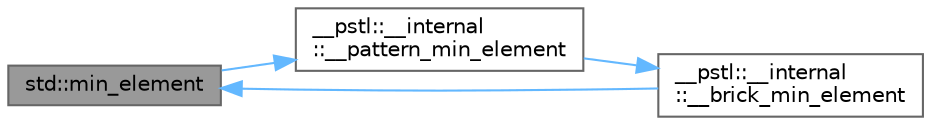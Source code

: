 digraph "std::min_element"
{
 // LATEX_PDF_SIZE
  bgcolor="transparent";
  edge [fontname=Helvetica,fontsize=10,labelfontname=Helvetica,labelfontsize=10];
  node [fontname=Helvetica,fontsize=10,shape=box,height=0.2,width=0.4];
  rankdir="LR";
  Node1 [id="Node000001",label="std::min_element",height=0.2,width=0.4,color="gray40", fillcolor="grey60", style="filled", fontcolor="black",tooltip=" "];
  Node1 -> Node2 [id="edge4_Node000001_Node000002",color="steelblue1",style="solid",tooltip=" "];
  Node2 [id="Node000002",label="__pstl::__internal\l::__pattern_min_element",height=0.2,width=0.4,color="grey40", fillcolor="white", style="filled",URL="$namespace____pstl_1_1____internal.html#afac22840ab45394d57a19b1b5c102a9b",tooltip=" "];
  Node2 -> Node3 [id="edge5_Node000002_Node000003",color="steelblue1",style="solid",tooltip=" "];
  Node3 [id="Node000003",label="__pstl::__internal\l::__brick_min_element",height=0.2,width=0.4,color="grey40", fillcolor="white", style="filled",URL="$namespace____pstl_1_1____internal.html#a5911eb58c7d91507828d829ae22f5a33",tooltip=" "];
  Node3 -> Node1 [id="edge6_Node000003_Node000001",color="steelblue1",style="solid",tooltip=" "];
}
